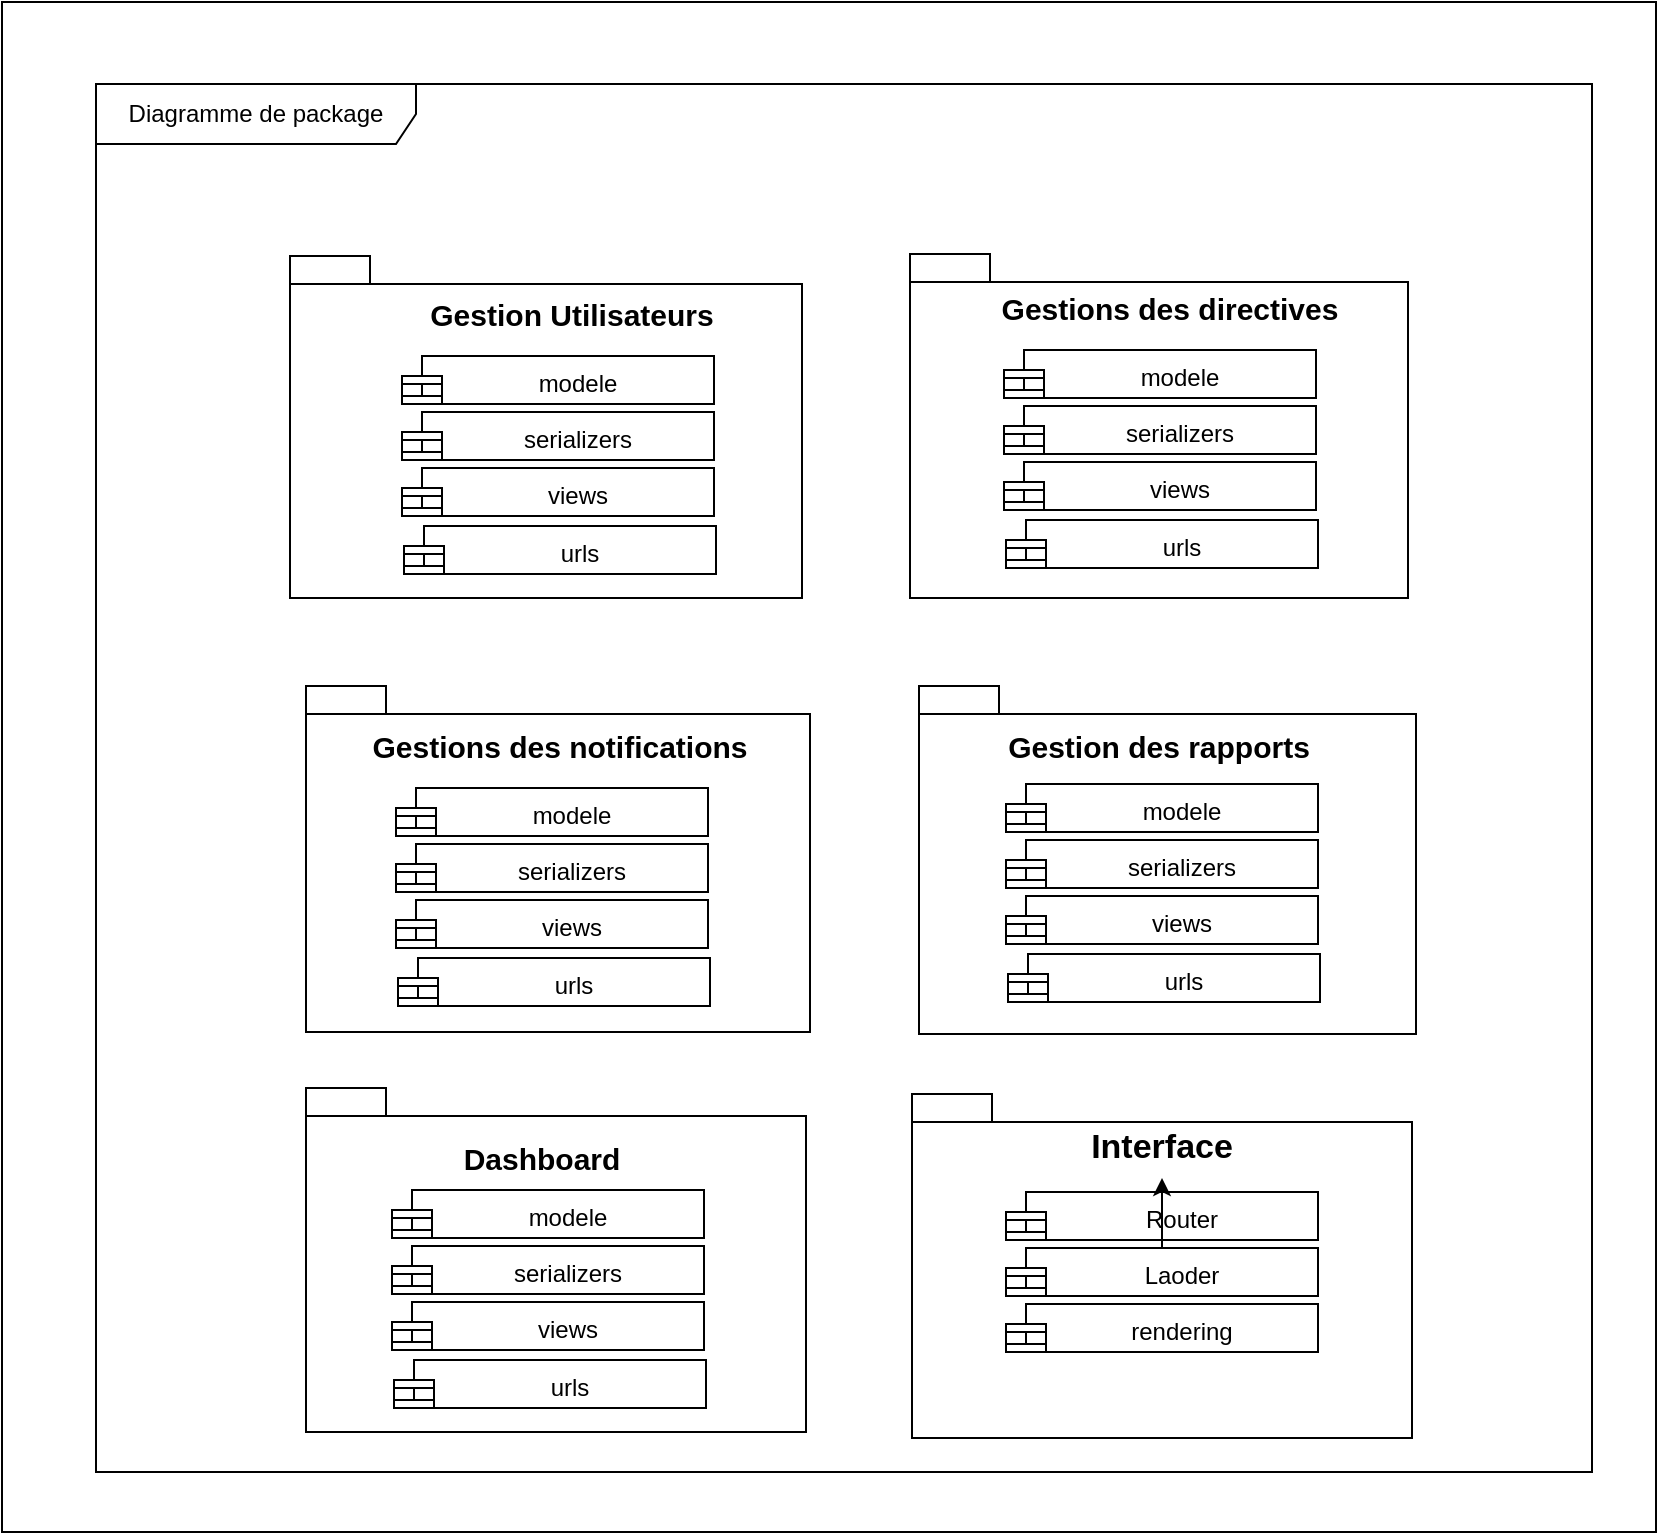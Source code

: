 <mxfile version="24.8.3">
  <diagram name="Page-1" id="0gWsJnrh7PNTObbv-XV8">
    <mxGraphModel dx="1280" dy="868" grid="0" gridSize="10" guides="1" tooltips="1" connect="1" arrows="1" fold="1" page="0" pageScale="1" pageWidth="3300" pageHeight="4681" math="0" shadow="0">
      <root>
        <mxCell id="0" />
        <mxCell id="1" parent="0" />
        <mxCell id="HmMxcQXpRnZ39Q23Rilj-17" value="" style="rounded=0;whiteSpace=wrap;html=1;" parent="1" vertex="1">
          <mxGeometry x="-132" y="-67" width="827" height="765" as="geometry" />
        </mxCell>
        <mxCell id="HmMxcQXpRnZ39Q23Rilj-18" value="" style="shape=folder;fontStyle=1;spacingTop=10;tabWidth=40;tabHeight=14;tabPosition=left;html=1;whiteSpace=wrap;" parent="1" vertex="1">
          <mxGeometry x="12" y="60" width="256" height="171" as="geometry" />
        </mxCell>
        <mxCell id="HmMxcQXpRnZ39Q23Rilj-19" value="" style="shape=folder;fontStyle=1;spacingTop=10;tabWidth=40;tabHeight=14;tabPosition=left;html=1;whiteSpace=wrap;" parent="1" vertex="1">
          <mxGeometry x="322" y="59" width="249" height="172" as="geometry" />
        </mxCell>
        <mxCell id="HmMxcQXpRnZ39Q23Rilj-20" value="" style="shape=folder;fontStyle=1;spacingTop=10;tabWidth=40;tabHeight=14;tabPosition=left;html=1;whiteSpace=wrap;" parent="1" vertex="1">
          <mxGeometry x="20" y="275" width="252" height="173" as="geometry" />
        </mxCell>
        <mxCell id="HmMxcQXpRnZ39Q23Rilj-21" value="" style="shape=folder;fontStyle=1;spacingTop=10;tabWidth=40;tabHeight=14;tabPosition=left;html=1;whiteSpace=wrap;" parent="1" vertex="1">
          <mxGeometry x="326.5" y="275" width="248.5" height="174" as="geometry" />
        </mxCell>
        <mxCell id="HmMxcQXpRnZ39Q23Rilj-22" value="" style="shape=folder;fontStyle=1;spacingTop=10;tabWidth=40;tabHeight=14;tabPosition=left;html=1;whiteSpace=wrap;" parent="1" vertex="1">
          <mxGeometry x="20" y="476" width="250" height="172" as="geometry" />
        </mxCell>
        <mxCell id="HmMxcQXpRnZ39Q23Rilj-24" value="Diagramme de package" style="shape=umlFrame;whiteSpace=wrap;html=1;pointerEvents=0;recursiveResize=0;container=1;collapsible=0;width=160;" parent="1" vertex="1">
          <mxGeometry x="-85" y="-26" width="748" height="694" as="geometry" />
        </mxCell>
        <mxCell id="krLjdD_EKkHfdY24i0zE-1" value="&lt;font style=&quot;font-size: 15px;&quot;&gt;&lt;b&gt;Gestion Utilisateurs&lt;/b&gt;&lt;/font&gt;" style="text;html=1;align=center;verticalAlign=middle;whiteSpace=wrap;rounded=0;" vertex="1" parent="HmMxcQXpRnZ39Q23Rilj-24">
          <mxGeometry x="161" y="100" width="154" height="30" as="geometry" />
        </mxCell>
        <mxCell id="krLjdD_EKkHfdY24i0zE-2" value="modele" style="shape=module;align=left;spacingLeft=20;align=center;verticalAlign=top;whiteSpace=wrap;html=1;" vertex="1" parent="HmMxcQXpRnZ39Q23Rilj-24">
          <mxGeometry x="153" y="136" width="156" height="24" as="geometry" />
        </mxCell>
        <mxCell id="krLjdD_EKkHfdY24i0zE-13" value="&lt;span style=&quot;font-weight: 700;&quot;&gt;&lt;font style=&quot;font-size: 15px;&quot;&gt;Dashboard&lt;/font&gt;&lt;/span&gt;" style="text;html=1;align=center;verticalAlign=middle;whiteSpace=wrap;rounded=0;" vertex="1" parent="HmMxcQXpRnZ39Q23Rilj-24">
          <mxGeometry x="193" y="522" width="60" height="30" as="geometry" />
        </mxCell>
        <mxCell id="krLjdD_EKkHfdY24i0zE-3" value="serializers" style="shape=module;align=left;spacingLeft=20;align=center;verticalAlign=top;whiteSpace=wrap;html=1;" vertex="1" parent="1">
          <mxGeometry x="68" y="138" width="156" height="24" as="geometry" />
        </mxCell>
        <mxCell id="krLjdD_EKkHfdY24i0zE-4" value="views" style="shape=module;align=left;spacingLeft=20;align=center;verticalAlign=top;whiteSpace=wrap;html=1;" vertex="1" parent="1">
          <mxGeometry x="68" y="166" width="156" height="24" as="geometry" />
        </mxCell>
        <mxCell id="krLjdD_EKkHfdY24i0zE-10" value="&lt;span style=&quot;font-weight: 700;&quot;&gt;&lt;font style=&quot;font-size: 15px;&quot;&gt;Gestions des directives&lt;/font&gt;&lt;/span&gt;" style="text;html=1;align=center;verticalAlign=middle;whiteSpace=wrap;rounded=0;" vertex="1" parent="1">
          <mxGeometry x="353" y="71" width="198" height="30" as="geometry" />
        </mxCell>
        <mxCell id="krLjdD_EKkHfdY24i0zE-11" value="&lt;span style=&quot;font-weight: 700;&quot;&gt;&lt;font style=&quot;font-size: 15px;&quot;&gt;Gestion des rapports&lt;/font&gt;&lt;/span&gt;" style="text;html=1;align=center;verticalAlign=middle;whiteSpace=wrap;rounded=0;" vertex="1" parent="1">
          <mxGeometry x="361" y="290" width="171" height="30" as="geometry" />
        </mxCell>
        <mxCell id="krLjdD_EKkHfdY24i0zE-12" value="&lt;span style=&quot;font-weight: 700;&quot;&gt;&lt;font style=&quot;font-size: 15px;&quot;&gt;Gestions des notifications&lt;/font&gt;&lt;/span&gt;" style="text;html=1;align=center;verticalAlign=middle;whiteSpace=wrap;rounded=0;" vertex="1" parent="1">
          <mxGeometry x="33" y="290" width="228" height="30" as="geometry" />
        </mxCell>
        <mxCell id="krLjdD_EKkHfdY24i0zE-26" value="urls" style="shape=module;align=left;spacingLeft=20;align=center;verticalAlign=top;whiteSpace=wrap;html=1;" vertex="1" parent="1">
          <mxGeometry x="69" y="195" width="156" height="24" as="geometry" />
        </mxCell>
        <mxCell id="krLjdD_EKkHfdY24i0zE-28" value="&lt;font style=&quot;font-size: 12px;&quot;&gt;modele&lt;/font&gt;" style="shape=module;align=left;spacingLeft=20;align=center;verticalAlign=top;whiteSpace=wrap;html=1;" vertex="1" parent="1">
          <mxGeometry x="65" y="326" width="156" height="24" as="geometry" />
        </mxCell>
        <mxCell id="krLjdD_EKkHfdY24i0zE-29" value="serializers" style="shape=module;align=left;spacingLeft=20;align=center;verticalAlign=top;whiteSpace=wrap;html=1;" vertex="1" parent="1">
          <mxGeometry x="65" y="354" width="156" height="24" as="geometry" />
        </mxCell>
        <mxCell id="krLjdD_EKkHfdY24i0zE-30" value="views" style="shape=module;align=left;spacingLeft=20;align=center;verticalAlign=top;whiteSpace=wrap;html=1;" vertex="1" parent="1">
          <mxGeometry x="65" y="382" width="156" height="24" as="geometry" />
        </mxCell>
        <mxCell id="krLjdD_EKkHfdY24i0zE-31" value="urls" style="shape=module;align=left;spacingLeft=20;align=center;verticalAlign=top;whiteSpace=wrap;html=1;" vertex="1" parent="1">
          <mxGeometry x="66" y="411" width="156" height="24" as="geometry" />
        </mxCell>
        <mxCell id="krLjdD_EKkHfdY24i0zE-32" value="modele" style="shape=module;align=left;spacingLeft=20;align=center;verticalAlign=top;whiteSpace=wrap;html=1;" vertex="1" parent="1">
          <mxGeometry x="63" y="527" width="156" height="24" as="geometry" />
        </mxCell>
        <mxCell id="krLjdD_EKkHfdY24i0zE-33" value="serializers" style="shape=module;align=left;spacingLeft=20;align=center;verticalAlign=top;whiteSpace=wrap;html=1;" vertex="1" parent="1">
          <mxGeometry x="63" y="555" width="156" height="24" as="geometry" />
        </mxCell>
        <mxCell id="krLjdD_EKkHfdY24i0zE-34" value="views" style="shape=module;align=left;spacingLeft=20;align=center;verticalAlign=top;whiteSpace=wrap;html=1;" vertex="1" parent="1">
          <mxGeometry x="63" y="583" width="156" height="24" as="geometry" />
        </mxCell>
        <mxCell id="krLjdD_EKkHfdY24i0zE-35" value="urls" style="shape=module;align=left;spacingLeft=20;align=center;verticalAlign=top;whiteSpace=wrap;html=1;" vertex="1" parent="1">
          <mxGeometry x="64" y="612" width="156" height="24" as="geometry" />
        </mxCell>
        <mxCell id="krLjdD_EKkHfdY24i0zE-36" value="modele" style="shape=module;align=left;spacingLeft=20;align=center;verticalAlign=top;whiteSpace=wrap;html=1;" vertex="1" parent="1">
          <mxGeometry x="370" y="324" width="156" height="24" as="geometry" />
        </mxCell>
        <mxCell id="krLjdD_EKkHfdY24i0zE-37" value="serializers" style="shape=module;align=left;spacingLeft=20;align=center;verticalAlign=top;whiteSpace=wrap;html=1;" vertex="1" parent="1">
          <mxGeometry x="370" y="352" width="156" height="24" as="geometry" />
        </mxCell>
        <mxCell id="krLjdD_EKkHfdY24i0zE-38" value="views" style="shape=module;align=left;spacingLeft=20;align=center;verticalAlign=top;whiteSpace=wrap;html=1;" vertex="1" parent="1">
          <mxGeometry x="370" y="380" width="156" height="24" as="geometry" />
        </mxCell>
        <mxCell id="krLjdD_EKkHfdY24i0zE-39" value="urls" style="shape=module;align=left;spacingLeft=20;align=center;verticalAlign=top;whiteSpace=wrap;html=1;" vertex="1" parent="1">
          <mxGeometry x="371" y="409" width="156" height="24" as="geometry" />
        </mxCell>
        <mxCell id="krLjdD_EKkHfdY24i0zE-40" value="modele" style="shape=module;align=left;spacingLeft=20;align=center;verticalAlign=top;whiteSpace=wrap;html=1;" vertex="1" parent="1">
          <mxGeometry x="369" y="107" width="156" height="24" as="geometry" />
        </mxCell>
        <mxCell id="krLjdD_EKkHfdY24i0zE-41" value="serializers" style="shape=module;align=left;spacingLeft=20;align=center;verticalAlign=top;whiteSpace=wrap;html=1;" vertex="1" parent="1">
          <mxGeometry x="369" y="135" width="156" height="24" as="geometry" />
        </mxCell>
        <mxCell id="krLjdD_EKkHfdY24i0zE-42" value="views" style="shape=module;align=left;spacingLeft=20;align=center;verticalAlign=top;whiteSpace=wrap;html=1;" vertex="1" parent="1">
          <mxGeometry x="369" y="163" width="156" height="24" as="geometry" />
        </mxCell>
        <mxCell id="krLjdD_EKkHfdY24i0zE-43" value="urls" style="shape=module;align=left;spacingLeft=20;align=center;verticalAlign=top;whiteSpace=wrap;html=1;" vertex="1" parent="1">
          <mxGeometry x="370" y="192" width="156" height="24" as="geometry" />
        </mxCell>
        <mxCell id="krLjdD_EKkHfdY24i0zE-44" value="" style="shape=folder;fontStyle=1;spacingTop=10;tabWidth=40;tabHeight=14;tabPosition=left;html=1;whiteSpace=wrap;" vertex="1" parent="1">
          <mxGeometry x="323" y="479" width="250" height="172" as="geometry" />
        </mxCell>
        <mxCell id="krLjdD_EKkHfdY24i0zE-45" value="&lt;font style=&quot;font-size: 17px;&quot;&gt;&lt;b&gt;Interface&lt;/b&gt;&lt;/font&gt;" style="text;html=1;align=center;verticalAlign=middle;whiteSpace=wrap;rounded=0;" vertex="1" parent="1">
          <mxGeometry x="418" y="491" width="60" height="30" as="geometry" />
        </mxCell>
        <mxCell id="krLjdD_EKkHfdY24i0zE-46" value="Router" style="shape=module;align=left;spacingLeft=20;align=center;verticalAlign=top;whiteSpace=wrap;html=1;" vertex="1" parent="1">
          <mxGeometry x="370" y="528" width="156" height="24" as="geometry" />
        </mxCell>
        <mxCell id="krLjdD_EKkHfdY24i0zE-47" value="Laoder" style="shape=module;align=left;spacingLeft=20;align=center;verticalAlign=top;whiteSpace=wrap;html=1;" vertex="1" parent="1">
          <mxGeometry x="370" y="556" width="156" height="24" as="geometry" />
        </mxCell>
        <mxCell id="krLjdD_EKkHfdY24i0zE-50" value="" style="edgeStyle=orthogonalEdgeStyle;rounded=0;orthogonalLoop=1;jettySize=auto;html=1;" edge="1" parent="1" source="krLjdD_EKkHfdY24i0zE-47" target="krLjdD_EKkHfdY24i0zE-45">
          <mxGeometry relative="1" as="geometry" />
        </mxCell>
        <mxCell id="krLjdD_EKkHfdY24i0zE-48" value="rendering" style="shape=module;align=left;spacingLeft=20;align=center;verticalAlign=top;whiteSpace=wrap;html=1;" vertex="1" parent="1">
          <mxGeometry x="370" y="584" width="156" height="24" as="geometry" />
        </mxCell>
      </root>
    </mxGraphModel>
  </diagram>
</mxfile>
